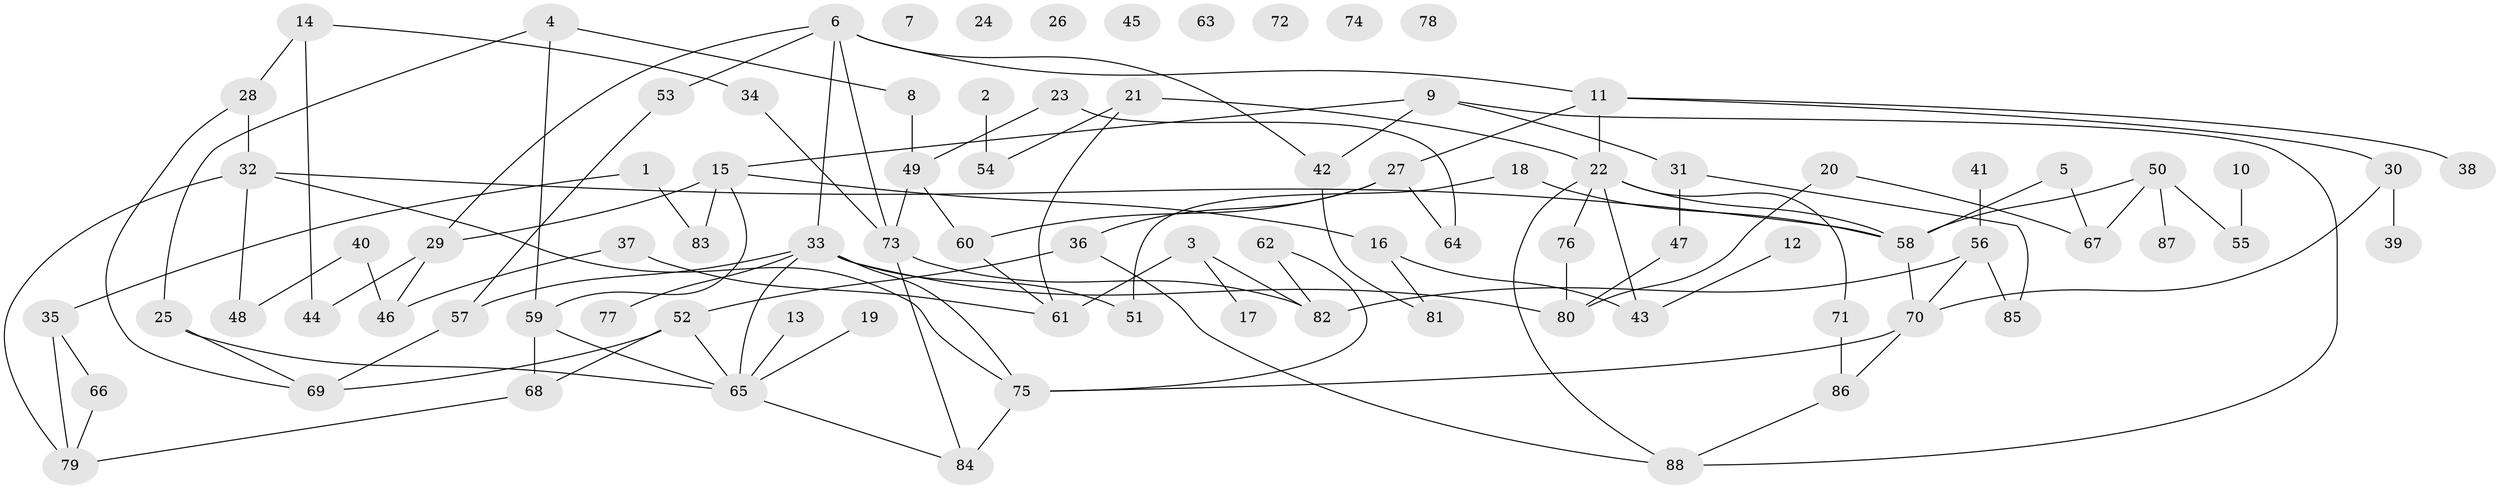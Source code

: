 // Generated by graph-tools (version 1.1) at 2025/39/03/09/25 04:39:08]
// undirected, 88 vertices, 119 edges
graph export_dot {
graph [start="1"]
  node [color=gray90,style=filled];
  1;
  2;
  3;
  4;
  5;
  6;
  7;
  8;
  9;
  10;
  11;
  12;
  13;
  14;
  15;
  16;
  17;
  18;
  19;
  20;
  21;
  22;
  23;
  24;
  25;
  26;
  27;
  28;
  29;
  30;
  31;
  32;
  33;
  34;
  35;
  36;
  37;
  38;
  39;
  40;
  41;
  42;
  43;
  44;
  45;
  46;
  47;
  48;
  49;
  50;
  51;
  52;
  53;
  54;
  55;
  56;
  57;
  58;
  59;
  60;
  61;
  62;
  63;
  64;
  65;
  66;
  67;
  68;
  69;
  70;
  71;
  72;
  73;
  74;
  75;
  76;
  77;
  78;
  79;
  80;
  81;
  82;
  83;
  84;
  85;
  86;
  87;
  88;
  1 -- 35;
  1 -- 83;
  2 -- 54;
  3 -- 17;
  3 -- 61;
  3 -- 82;
  4 -- 8;
  4 -- 25;
  4 -- 59;
  5 -- 58;
  5 -- 67;
  6 -- 11;
  6 -- 29;
  6 -- 33;
  6 -- 42;
  6 -- 53;
  6 -- 73;
  8 -- 49;
  9 -- 15;
  9 -- 31;
  9 -- 42;
  9 -- 88;
  10 -- 55;
  11 -- 22;
  11 -- 27;
  11 -- 30;
  11 -- 38;
  12 -- 43;
  13 -- 65;
  14 -- 28;
  14 -- 34;
  14 -- 44;
  15 -- 16;
  15 -- 29;
  15 -- 59;
  15 -- 83;
  16 -- 43;
  16 -- 81;
  18 -- 51;
  18 -- 58;
  19 -- 65;
  20 -- 67;
  20 -- 80;
  21 -- 22;
  21 -- 54;
  21 -- 61;
  22 -- 43;
  22 -- 58;
  22 -- 71;
  22 -- 76;
  22 -- 88;
  23 -- 49;
  23 -- 64;
  25 -- 65;
  25 -- 69;
  27 -- 36;
  27 -- 60;
  27 -- 64;
  28 -- 32;
  28 -- 69;
  29 -- 44;
  29 -- 46;
  30 -- 39;
  30 -- 70;
  31 -- 47;
  31 -- 85;
  32 -- 48;
  32 -- 58;
  32 -- 75;
  32 -- 79;
  33 -- 51;
  33 -- 57;
  33 -- 65;
  33 -- 75;
  33 -- 77;
  33 -- 80;
  34 -- 73;
  35 -- 66;
  35 -- 79;
  36 -- 52;
  36 -- 88;
  37 -- 46;
  37 -- 61;
  40 -- 46;
  40 -- 48;
  41 -- 56;
  42 -- 81;
  47 -- 80;
  49 -- 60;
  49 -- 73;
  50 -- 55;
  50 -- 58;
  50 -- 67;
  50 -- 87;
  52 -- 65;
  52 -- 68;
  52 -- 69;
  53 -- 57;
  56 -- 70;
  56 -- 82;
  56 -- 85;
  57 -- 69;
  58 -- 70;
  59 -- 65;
  59 -- 68;
  60 -- 61;
  62 -- 75;
  62 -- 82;
  65 -- 84;
  66 -- 79;
  68 -- 79;
  70 -- 75;
  70 -- 86;
  71 -- 86;
  73 -- 82;
  73 -- 84;
  75 -- 84;
  76 -- 80;
  86 -- 88;
}

